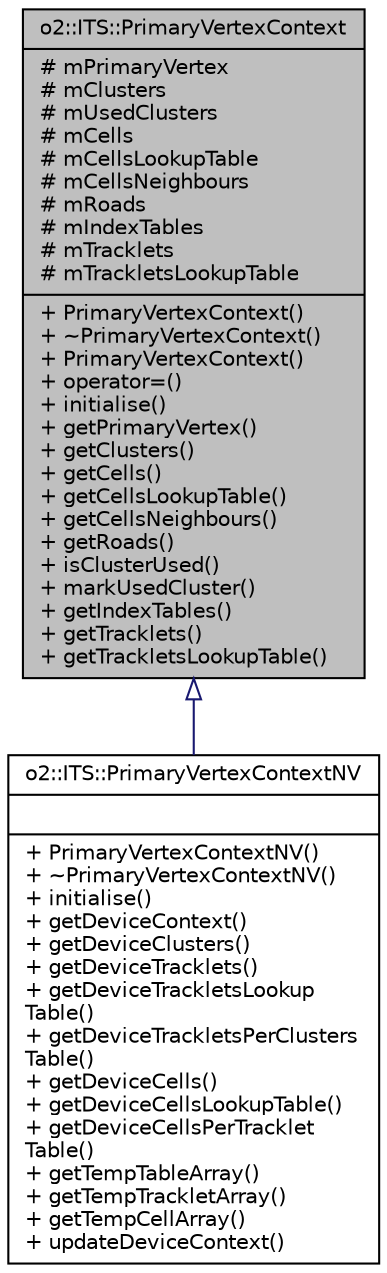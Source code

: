 digraph "o2::ITS::PrimaryVertexContext"
{
 // INTERACTIVE_SVG=YES
  bgcolor="transparent";
  edge [fontname="Helvetica",fontsize="10",labelfontname="Helvetica",labelfontsize="10"];
  node [fontname="Helvetica",fontsize="10",shape=record];
  Node1 [label="{o2::ITS::PrimaryVertexContext\n|# mPrimaryVertex\l# mClusters\l# mUsedClusters\l# mCells\l# mCellsLookupTable\l# mCellsNeighbours\l# mRoads\l# mIndexTables\l# mTracklets\l# mTrackletsLookupTable\l|+ PrimaryVertexContext()\l+ ~PrimaryVertexContext()\l+ PrimaryVertexContext()\l+ operator=()\l+ initialise()\l+ getPrimaryVertex()\l+ getClusters()\l+ getCells()\l+ getCellsLookupTable()\l+ getCellsNeighbours()\l+ getRoads()\l+ isClusterUsed()\l+ markUsedCluster()\l+ getIndexTables()\l+ getTracklets()\l+ getTrackletsLookupTable()\l}",height=0.2,width=0.4,color="black", fillcolor="grey75", style="filled" fontcolor="black"];
  Node1 -> Node2 [dir="back",color="midnightblue",fontsize="10",style="solid",arrowtail="onormal",fontname="Helvetica"];
  Node2 [label="{o2::ITS::PrimaryVertexContextNV\n||+ PrimaryVertexContextNV()\l+ ~PrimaryVertexContextNV()\l+ initialise()\l+ getDeviceContext()\l+ getDeviceClusters()\l+ getDeviceTracklets()\l+ getDeviceTrackletsLookup\lTable()\l+ getDeviceTrackletsPerClusters\lTable()\l+ getDeviceCells()\l+ getDeviceCellsLookupTable()\l+ getDeviceCellsPerTracklet\lTable()\l+ getTempTableArray()\l+ getTempTrackletArray()\l+ getTempCellArray()\l+ updateDeviceContext()\l}",height=0.2,width=0.4,color="black",URL="$d0/db3/classo2_1_1ITS_1_1PrimaryVertexContextNV.html"];
}
